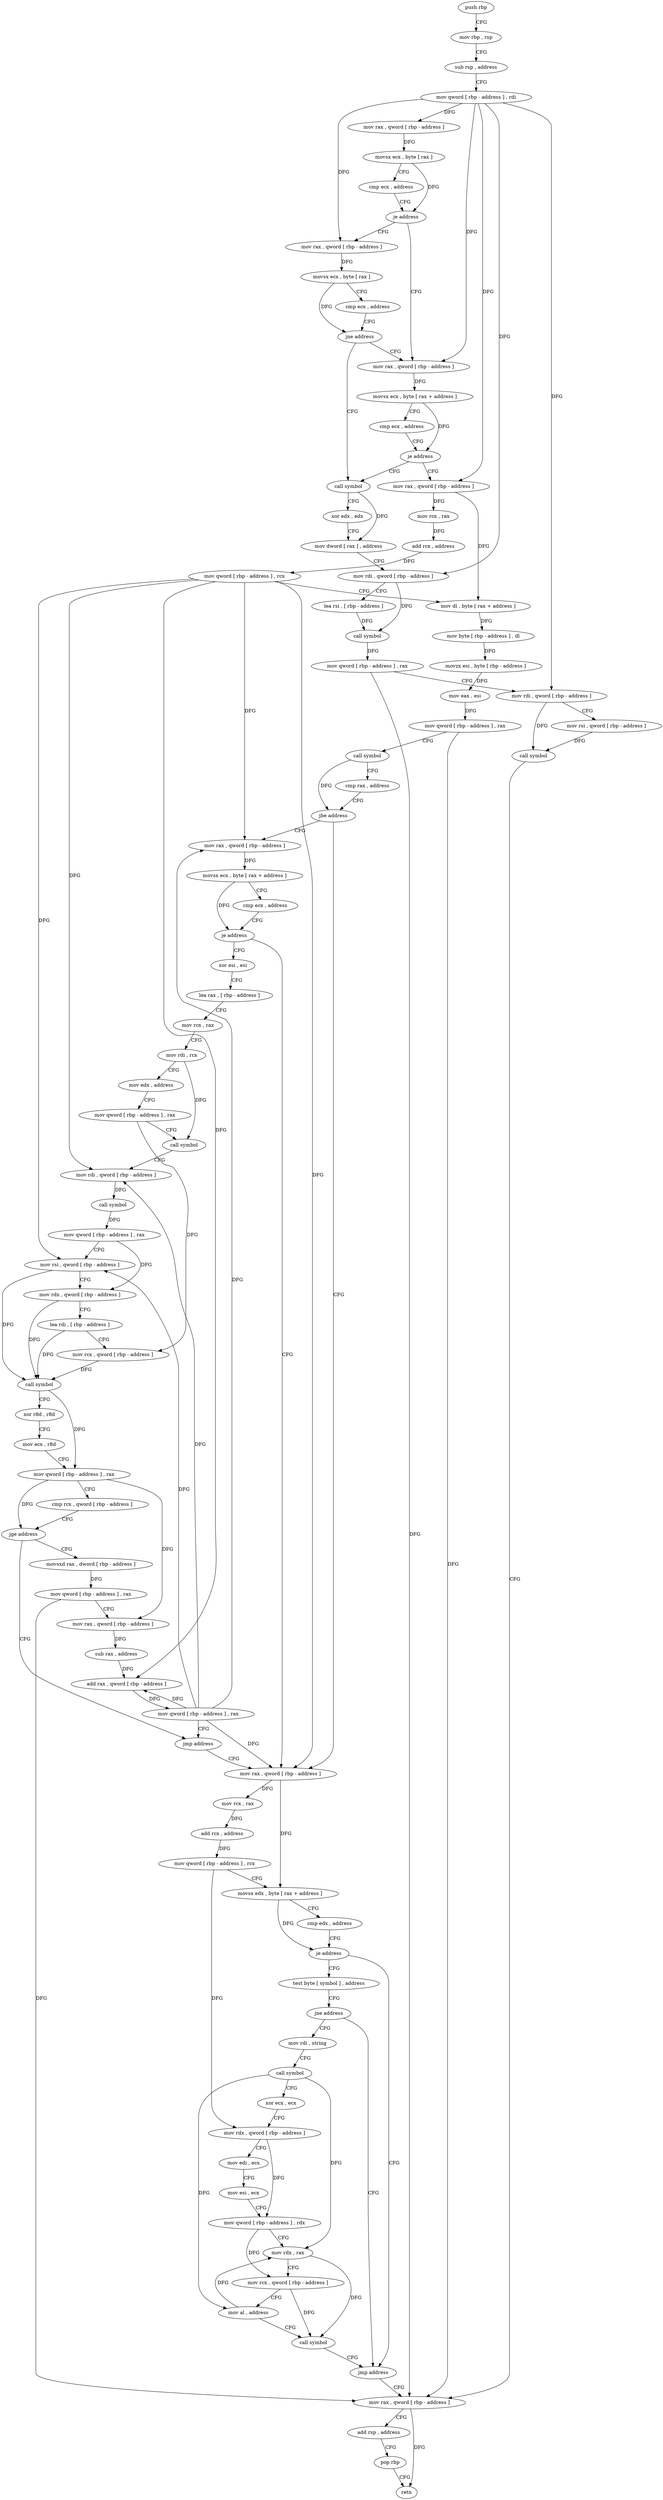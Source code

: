 digraph "func" {
"4203664" [label = "push rbp" ]
"4203665" [label = "mov rbp , rsp" ]
"4203668" [label = "sub rsp , address" ]
"4203672" [label = "mov qword [ rbp - address ] , rdi" ]
"4203676" [label = "mov rax , qword [ rbp - address ]" ]
"4203680" [label = "movsx ecx , byte [ rax ]" ]
"4203683" [label = "cmp ecx , address" ]
"4203686" [label = "je address" ]
"4203708" [label = "mov rax , qword [ rbp - address ]" ]
"4203692" [label = "mov rax , qword [ rbp - address ]" ]
"4203712" [label = "movsx ecx , byte [ rax + address ]" ]
"4203716" [label = "cmp ecx , address" ]
"4203719" [label = "je address" ]
"4203995" [label = "call symbol" ]
"4203725" [label = "mov rax , qword [ rbp - address ]" ]
"4203696" [label = "movsx ecx , byte [ rax ]" ]
"4203699" [label = "cmp ecx , address" ]
"4203702" [label = "jne address" ]
"4204000" [label = "xor edx , edx" ]
"4204002" [label = "mov dword [ rax ] , address" ]
"4204008" [label = "mov rdi , qword [ rbp - address ]" ]
"4204012" [label = "lea rsi , [ rbp - address ]" ]
"4204016" [label = "call symbol" ]
"4204021" [label = "mov qword [ rbp - address ] , rax" ]
"4204025" [label = "mov rdi , qword [ rbp - address ]" ]
"4204029" [label = "mov rsi , qword [ rbp - address ]" ]
"4204033" [label = "call symbol" ]
"4204038" [label = "mov rax , qword [ rbp - address ]" ]
"4203729" [label = "mov rcx , rax" ]
"4203732" [label = "add rcx , address" ]
"4203739" [label = "mov qword [ rbp - address ] , rcx" ]
"4203743" [label = "mov dl , byte [ rax + address ]" ]
"4203746" [label = "mov byte [ rbp - address ] , dl" ]
"4203749" [label = "movzx esi , byte [ rbp - address ]" ]
"4203753" [label = "mov eax , esi" ]
"4203755" [label = "mov qword [ rbp - address ] , rax" ]
"4203759" [label = "call symbol" ]
"4203764" [label = "cmp rax , address" ]
"4203768" [label = "jbe address" ]
"4203902" [label = "mov rax , qword [ rbp - address ]" ]
"4203774" [label = "mov rax , qword [ rbp - address ]" ]
"4203906" [label = "mov rcx , rax" ]
"4203909" [label = "add rcx , address" ]
"4203916" [label = "mov qword [ rbp - address ] , rcx" ]
"4203920" [label = "movsx edx , byte [ rax + address ]" ]
"4203924" [label = "cmp edx , address" ]
"4203927" [label = "je address" ]
"4203990" [label = "jmp address" ]
"4203933" [label = "test byte [ symbol ] , address" ]
"4203778" [label = "movsx ecx , byte [ rax + address ]" ]
"4203782" [label = "cmp ecx , address" ]
"4203785" [label = "je address" ]
"4203791" [label = "xor esi , esi" ]
"4203941" [label = "jne address" ]
"4203947" [label = "mov rdi , string" ]
"4203793" [label = "lea rax , [ rbp - address ]" ]
"4203797" [label = "mov rcx , rax" ]
"4203800" [label = "mov rdi , rcx" ]
"4203803" [label = "mov edx , address" ]
"4203808" [label = "mov qword [ rbp - address ] , rax" ]
"4203812" [label = "call symbol" ]
"4203817" [label = "mov rdi , qword [ rbp - address ]" ]
"4203821" [label = "call symbol" ]
"4203826" [label = "mov qword [ rbp - address ] , rax" ]
"4203830" [label = "mov rsi , qword [ rbp - address ]" ]
"4203834" [label = "mov rdx , qword [ rbp - address ]" ]
"4203838" [label = "lea rdi , [ rbp - address ]" ]
"4203842" [label = "mov rcx , qword [ rbp - address ]" ]
"4203846" [label = "call symbol" ]
"4203851" [label = "xor r8d , r8d" ]
"4203854" [label = "mov ecx , r8d" ]
"4203857" [label = "mov qword [ rbp - address ] , rax" ]
"4203861" [label = "cmp rcx , qword [ rbp - address ]" ]
"4203865" [label = "jge address" ]
"4203897" [label = "jmp address" ]
"4203871" [label = "movsxd rax , dword [ rbp - address ]" ]
"4204042" [label = "add rsp , address" ]
"4204046" [label = "pop rbp" ]
"4204047" [label = "retn" ]
"4203957" [label = "call symbol" ]
"4203962" [label = "xor ecx , ecx" ]
"4203964" [label = "mov rdx , qword [ rbp - address ]" ]
"4203968" [label = "mov edi , ecx" ]
"4203970" [label = "mov esi , ecx" ]
"4203972" [label = "mov qword [ rbp - address ] , rdx" ]
"4203976" [label = "mov rdx , rax" ]
"4203979" [label = "mov rcx , qword [ rbp - address ]" ]
"4203983" [label = "mov al , address" ]
"4203985" [label = "call symbol" ]
"4203875" [label = "mov qword [ rbp - address ] , rax" ]
"4203879" [label = "mov rax , qword [ rbp - address ]" ]
"4203883" [label = "sub rax , address" ]
"4203889" [label = "add rax , qword [ rbp - address ]" ]
"4203893" [label = "mov qword [ rbp - address ] , rax" ]
"4203664" -> "4203665" [ label = "CFG" ]
"4203665" -> "4203668" [ label = "CFG" ]
"4203668" -> "4203672" [ label = "CFG" ]
"4203672" -> "4203676" [ label = "DFG" ]
"4203672" -> "4203708" [ label = "DFG" ]
"4203672" -> "4203692" [ label = "DFG" ]
"4203672" -> "4204008" [ label = "DFG" ]
"4203672" -> "4204025" [ label = "DFG" ]
"4203672" -> "4203725" [ label = "DFG" ]
"4203676" -> "4203680" [ label = "DFG" ]
"4203680" -> "4203683" [ label = "CFG" ]
"4203680" -> "4203686" [ label = "DFG" ]
"4203683" -> "4203686" [ label = "CFG" ]
"4203686" -> "4203708" [ label = "CFG" ]
"4203686" -> "4203692" [ label = "CFG" ]
"4203708" -> "4203712" [ label = "DFG" ]
"4203692" -> "4203696" [ label = "DFG" ]
"4203712" -> "4203716" [ label = "CFG" ]
"4203712" -> "4203719" [ label = "DFG" ]
"4203716" -> "4203719" [ label = "CFG" ]
"4203719" -> "4203995" [ label = "CFG" ]
"4203719" -> "4203725" [ label = "CFG" ]
"4203995" -> "4204000" [ label = "CFG" ]
"4203995" -> "4204002" [ label = "DFG" ]
"4203725" -> "4203729" [ label = "DFG" ]
"4203725" -> "4203743" [ label = "DFG" ]
"4203696" -> "4203699" [ label = "CFG" ]
"4203696" -> "4203702" [ label = "DFG" ]
"4203699" -> "4203702" [ label = "CFG" ]
"4203702" -> "4203995" [ label = "CFG" ]
"4203702" -> "4203708" [ label = "CFG" ]
"4204000" -> "4204002" [ label = "CFG" ]
"4204002" -> "4204008" [ label = "CFG" ]
"4204008" -> "4204012" [ label = "CFG" ]
"4204008" -> "4204016" [ label = "DFG" ]
"4204012" -> "4204016" [ label = "DFG" ]
"4204016" -> "4204021" [ label = "DFG" ]
"4204021" -> "4204025" [ label = "CFG" ]
"4204021" -> "4204038" [ label = "DFG" ]
"4204025" -> "4204029" [ label = "CFG" ]
"4204025" -> "4204033" [ label = "DFG" ]
"4204029" -> "4204033" [ label = "DFG" ]
"4204033" -> "4204038" [ label = "CFG" ]
"4204038" -> "4204042" [ label = "CFG" ]
"4204038" -> "4204047" [ label = "DFG" ]
"4203729" -> "4203732" [ label = "DFG" ]
"4203732" -> "4203739" [ label = "DFG" ]
"4203739" -> "4203743" [ label = "CFG" ]
"4203739" -> "4203902" [ label = "DFG" ]
"4203739" -> "4203774" [ label = "DFG" ]
"4203739" -> "4203817" [ label = "DFG" ]
"4203739" -> "4203830" [ label = "DFG" ]
"4203739" -> "4203889" [ label = "DFG" ]
"4203743" -> "4203746" [ label = "DFG" ]
"4203746" -> "4203749" [ label = "DFG" ]
"4203749" -> "4203753" [ label = "DFG" ]
"4203753" -> "4203755" [ label = "DFG" ]
"4203755" -> "4203759" [ label = "CFG" ]
"4203755" -> "4204038" [ label = "DFG" ]
"4203759" -> "4203764" [ label = "CFG" ]
"4203759" -> "4203768" [ label = "DFG" ]
"4203764" -> "4203768" [ label = "CFG" ]
"4203768" -> "4203902" [ label = "CFG" ]
"4203768" -> "4203774" [ label = "CFG" ]
"4203902" -> "4203906" [ label = "DFG" ]
"4203902" -> "4203920" [ label = "DFG" ]
"4203774" -> "4203778" [ label = "DFG" ]
"4203906" -> "4203909" [ label = "DFG" ]
"4203909" -> "4203916" [ label = "DFG" ]
"4203916" -> "4203920" [ label = "CFG" ]
"4203916" -> "4203964" [ label = "DFG" ]
"4203920" -> "4203924" [ label = "CFG" ]
"4203920" -> "4203927" [ label = "DFG" ]
"4203924" -> "4203927" [ label = "CFG" ]
"4203927" -> "4203990" [ label = "CFG" ]
"4203927" -> "4203933" [ label = "CFG" ]
"4203990" -> "4204038" [ label = "CFG" ]
"4203933" -> "4203941" [ label = "CFG" ]
"4203778" -> "4203782" [ label = "CFG" ]
"4203778" -> "4203785" [ label = "DFG" ]
"4203782" -> "4203785" [ label = "CFG" ]
"4203785" -> "4203902" [ label = "CFG" ]
"4203785" -> "4203791" [ label = "CFG" ]
"4203791" -> "4203793" [ label = "CFG" ]
"4203941" -> "4203990" [ label = "CFG" ]
"4203941" -> "4203947" [ label = "CFG" ]
"4203947" -> "4203957" [ label = "CFG" ]
"4203793" -> "4203797" [ label = "CFG" ]
"4203797" -> "4203800" [ label = "CFG" ]
"4203800" -> "4203803" [ label = "CFG" ]
"4203800" -> "4203812" [ label = "DFG" ]
"4203803" -> "4203808" [ label = "CFG" ]
"4203808" -> "4203812" [ label = "CFG" ]
"4203808" -> "4203842" [ label = "DFG" ]
"4203812" -> "4203817" [ label = "CFG" ]
"4203817" -> "4203821" [ label = "DFG" ]
"4203821" -> "4203826" [ label = "DFG" ]
"4203826" -> "4203830" [ label = "CFG" ]
"4203826" -> "4203834" [ label = "DFG" ]
"4203830" -> "4203834" [ label = "CFG" ]
"4203830" -> "4203846" [ label = "DFG" ]
"4203834" -> "4203838" [ label = "CFG" ]
"4203834" -> "4203846" [ label = "DFG" ]
"4203838" -> "4203842" [ label = "CFG" ]
"4203838" -> "4203846" [ label = "DFG" ]
"4203842" -> "4203846" [ label = "DFG" ]
"4203846" -> "4203851" [ label = "CFG" ]
"4203846" -> "4203857" [ label = "DFG" ]
"4203851" -> "4203854" [ label = "CFG" ]
"4203854" -> "4203857" [ label = "CFG" ]
"4203857" -> "4203861" [ label = "CFG" ]
"4203857" -> "4203865" [ label = "DFG" ]
"4203857" -> "4203879" [ label = "DFG" ]
"4203861" -> "4203865" [ label = "CFG" ]
"4203865" -> "4203897" [ label = "CFG" ]
"4203865" -> "4203871" [ label = "CFG" ]
"4203897" -> "4203902" [ label = "CFG" ]
"4203871" -> "4203875" [ label = "DFG" ]
"4204042" -> "4204046" [ label = "CFG" ]
"4204046" -> "4204047" [ label = "CFG" ]
"4203957" -> "4203962" [ label = "CFG" ]
"4203957" -> "4203976" [ label = "DFG" ]
"4203957" -> "4203983" [ label = "DFG" ]
"4203962" -> "4203964" [ label = "CFG" ]
"4203964" -> "4203968" [ label = "CFG" ]
"4203964" -> "4203972" [ label = "DFG" ]
"4203968" -> "4203970" [ label = "CFG" ]
"4203970" -> "4203972" [ label = "CFG" ]
"4203972" -> "4203976" [ label = "CFG" ]
"4203972" -> "4203979" [ label = "DFG" ]
"4203976" -> "4203979" [ label = "CFG" ]
"4203976" -> "4203985" [ label = "DFG" ]
"4203979" -> "4203983" [ label = "CFG" ]
"4203979" -> "4203985" [ label = "DFG" ]
"4203983" -> "4203985" [ label = "CFG" ]
"4203983" -> "4203976" [ label = "DFG" ]
"4203985" -> "4203990" [ label = "CFG" ]
"4203875" -> "4203879" [ label = "CFG" ]
"4203875" -> "4204038" [ label = "DFG" ]
"4203879" -> "4203883" [ label = "DFG" ]
"4203883" -> "4203889" [ label = "DFG" ]
"4203889" -> "4203893" [ label = "DFG" ]
"4203893" -> "4203897" [ label = "CFG" ]
"4203893" -> "4203902" [ label = "DFG" ]
"4203893" -> "4203774" [ label = "DFG" ]
"4203893" -> "4203817" [ label = "DFG" ]
"4203893" -> "4203830" [ label = "DFG" ]
"4203893" -> "4203889" [ label = "DFG" ]
}
